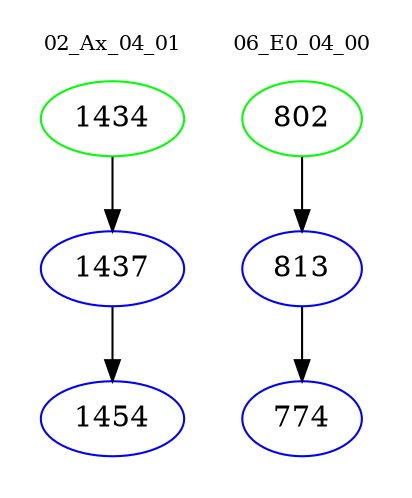 digraph{
subgraph cluster_0 {
color = white
label = "02_Ax_04_01";
fontsize=10;
T0_1434 [label="1434", color="green"]
T0_1434 -> T0_1437 [color="black"]
T0_1437 [label="1437", color="blue"]
T0_1437 -> T0_1454 [color="black"]
T0_1454 [label="1454", color="blue"]
}
subgraph cluster_1 {
color = white
label = "06_E0_04_00";
fontsize=10;
T1_802 [label="802", color="green"]
T1_802 -> T1_813 [color="black"]
T1_813 [label="813", color="blue"]
T1_813 -> T1_774 [color="black"]
T1_774 [label="774", color="blue"]
}
}
